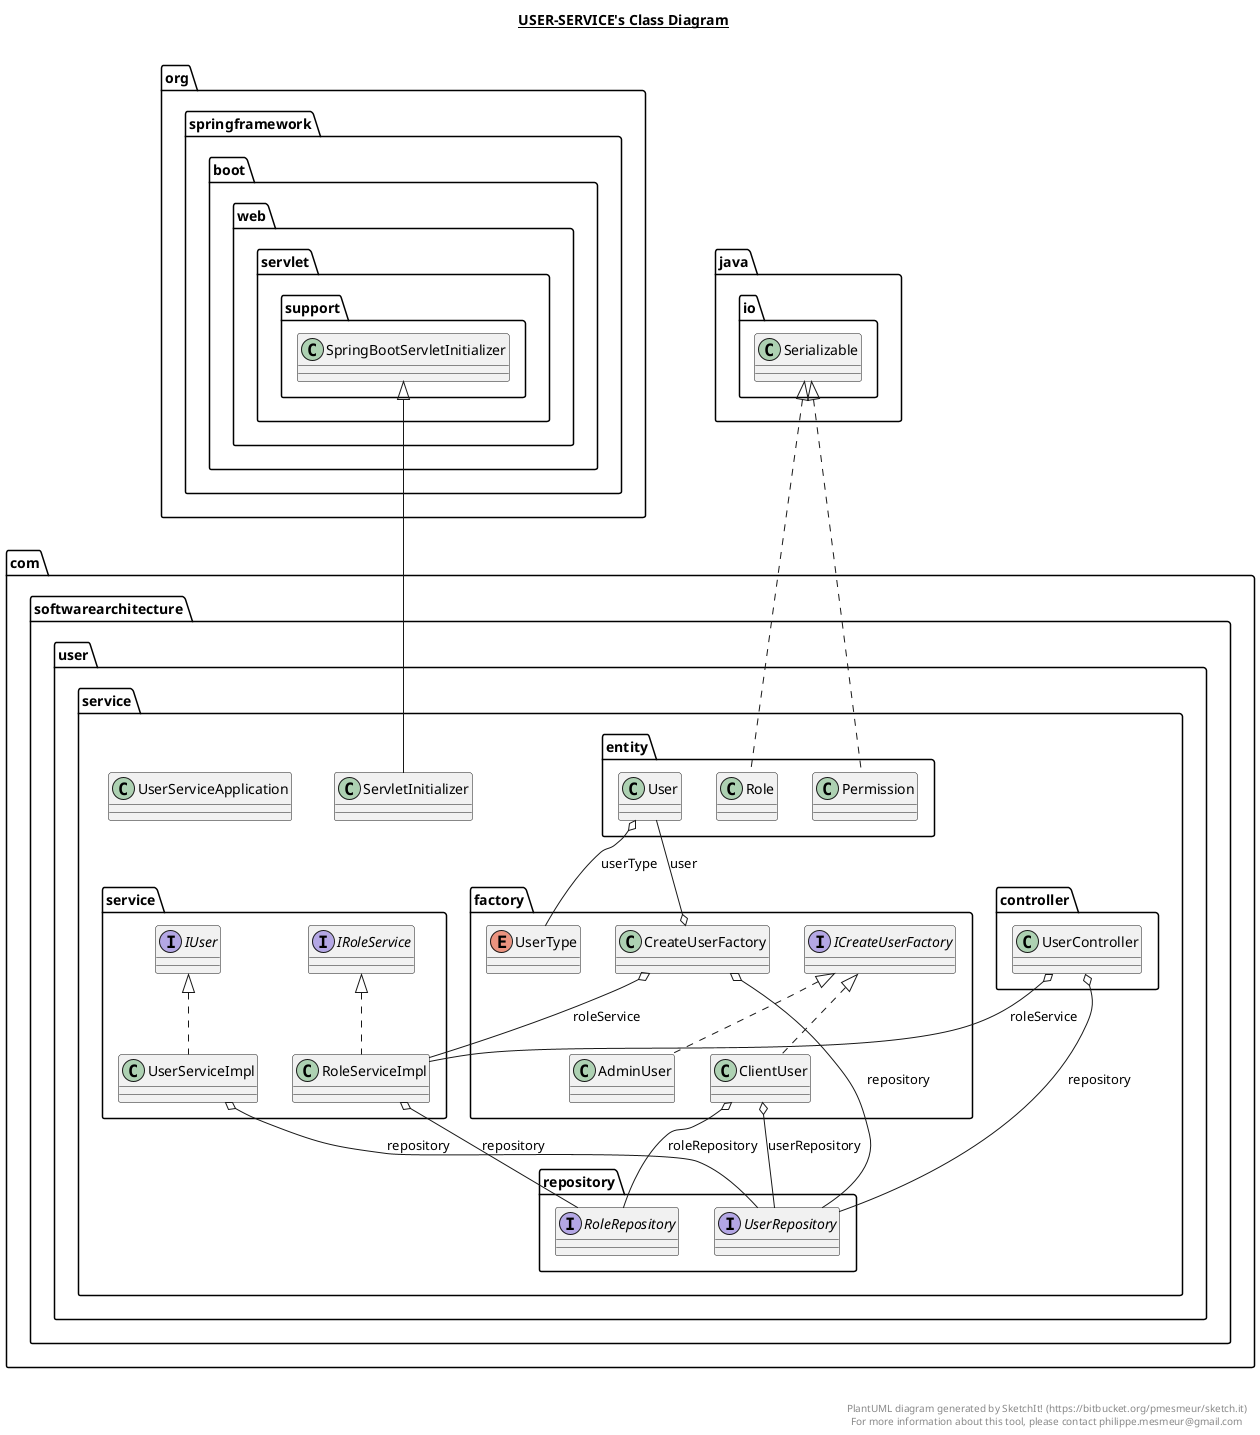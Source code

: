 @startuml

title __USER-SERVICE's Class Diagram__\n

  namespace com.softwarearchitecture.user.service {
    class com.softwarearchitecture.user.service.ServletInitializer {
    }
  }
  

  namespace com.softwarearchitecture.user.service {
    class com.softwarearchitecture.user.service.UserServiceApplication {
    }
  }
  

  namespace com.softwarearchitecture.user.service {
    namespace controller {
      class com.softwarearchitecture.user.service.controller.UserController {
      }
    }
  }
  

  namespace com.softwarearchitecture.user.service {
    namespace entity {
      class com.softwarearchitecture.user.service.entity.Permission {
      }
    }
  }
  

  namespace com.softwarearchitecture.user.service {
    namespace entity {
      class com.softwarearchitecture.user.service.entity.Role {
      }
    }
  }
  

  namespace com.softwarearchitecture.user.service {
    namespace entity {
      class com.softwarearchitecture.user.service.entity.User {
      }
    }
  }
  

  namespace com.softwarearchitecture.user.service {
    namespace factory {
      class com.softwarearchitecture.user.service.factory.AdminUser {
      }
    }
  }
  

  namespace com.softwarearchitecture.user.service {
    namespace factory {
      class com.softwarearchitecture.user.service.factory.ClientUser {
      }
    }
  }
  

  namespace com.softwarearchitecture.user.service {
    namespace factory {
      class com.softwarearchitecture.user.service.factory.CreateUserFactory {
      }
    }
  }
  

  namespace com.softwarearchitecture.user.service {
    namespace factory {
      interface com.softwarearchitecture.user.service.factory.ICreateUserFactory {
      }
    }
  }
  

  namespace com.softwarearchitecture.user.service {
    namespace factory {
      enum UserType {
      }
    }
  }
  

  namespace com.softwarearchitecture.user.service {
    namespace repository {
      interface com.softwarearchitecture.user.service.repository.RoleRepository {
      }
    }
  }
  

  namespace com.softwarearchitecture.user.service {
    namespace repository {
      interface com.softwarearchitecture.user.service.repository.UserRepository {
      }
    }
  }
  

  namespace com.softwarearchitecture.user.service {
    namespace service {
      interface com.softwarearchitecture.user.service.service.IRoleService {
      }
    }
  }
  

  namespace com.softwarearchitecture.user.service {
    namespace service {
      interface com.softwarearchitecture.user.service.service.IUser {
      }
    }
  }
  

  namespace com.softwarearchitecture.user.service {
    namespace service {
      class com.softwarearchitecture.user.service.service.RoleServiceImpl {
      }
    }
  }
  

  namespace com.softwarearchitecture.user.service {
    namespace service {
      class com.softwarearchitecture.user.service.service.UserServiceImpl {
      }
    }
  }
  

  com.softwarearchitecture.user.service.ServletInitializer -up-|> org.springframework.boot.web.servlet.support.SpringBootServletInitializer
  com.softwarearchitecture.user.service.controller.UserController o-- com.softwarearchitecture.user.service.repository.UserRepository : repository
  com.softwarearchitecture.user.service.controller.UserController o-- com.softwarearchitecture.user.service.service.RoleServiceImpl : roleService
  com.softwarearchitecture.user.service.entity.Permission .up.|> java.io.Serializable
  com.softwarearchitecture.user.service.entity.Role .up.|> java.io.Serializable
  com.softwarearchitecture.user.service.entity.User o-- com.softwarearchitecture.user.service.factory.UserType : userType
  com.softwarearchitecture.user.service.factory.AdminUser .up.|> com.softwarearchitecture.user.service.factory.ICreateUserFactory
  com.softwarearchitecture.user.service.factory.ClientUser .up.|> com.softwarearchitecture.user.service.factory.ICreateUserFactory
  com.softwarearchitecture.user.service.factory.ClientUser o-- com.softwarearchitecture.user.service.repository.RoleRepository : roleRepository
  com.softwarearchitecture.user.service.factory.ClientUser o-- com.softwarearchitecture.user.service.repository.UserRepository : userRepository
  com.softwarearchitecture.user.service.factory.CreateUserFactory o-- com.softwarearchitecture.user.service.repository.UserRepository : repository
  com.softwarearchitecture.user.service.factory.CreateUserFactory o-- com.softwarearchitecture.user.service.service.RoleServiceImpl : roleService
  com.softwarearchitecture.user.service.factory.CreateUserFactory o-- com.softwarearchitecture.user.service.entity.User : user
  com.softwarearchitecture.user.service.service.RoleServiceImpl .up.|> com.softwarearchitecture.user.service.service.IRoleService
  com.softwarearchitecture.user.service.service.RoleServiceImpl o-- com.softwarearchitecture.user.service.repository.RoleRepository : repository
  com.softwarearchitecture.user.service.service.UserServiceImpl .up.|> com.softwarearchitecture.user.service.service.IUser
  com.softwarearchitecture.user.service.service.UserServiceImpl o-- com.softwarearchitecture.user.service.repository.UserRepository : repository


right footer


PlantUML diagram generated by SketchIt! (https://bitbucket.org/pmesmeur/sketch.it)
For more information about this tool, please contact philippe.mesmeur@gmail.com
endfooter

@enduml
